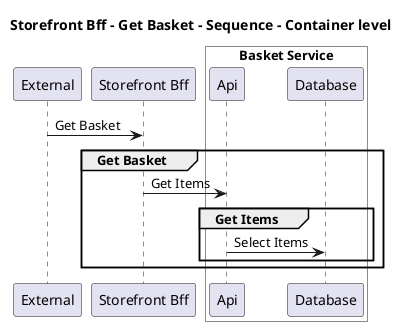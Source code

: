 @startuml

title Storefront Bff - Get Basket - Sequence - Container level

participant "External" as C4InterFlow.SoftwareSystems.ExternalSystem
participant "Storefront Bff" as ECommercePlatform.SoftwareSystems.StorefrontBff

box "Basket Service" #White
    participant "Api" as ECommercePlatform.SoftwareSystems.BasketService.Containers.Api
    participant "Database" as ECommercePlatform.SoftwareSystems.BasketService.Containers.Database
end box


C4InterFlow.SoftwareSystems.ExternalSystem -> ECommercePlatform.SoftwareSystems.StorefrontBff : Get Basket
group Get Basket
ECommercePlatform.SoftwareSystems.StorefrontBff -> ECommercePlatform.SoftwareSystems.BasketService.Containers.Api : Get Items
group Get Items
ECommercePlatform.SoftwareSystems.BasketService.Containers.Api -> ECommercePlatform.SoftwareSystems.BasketService.Containers.Database : Select Items
end
end


@enduml
